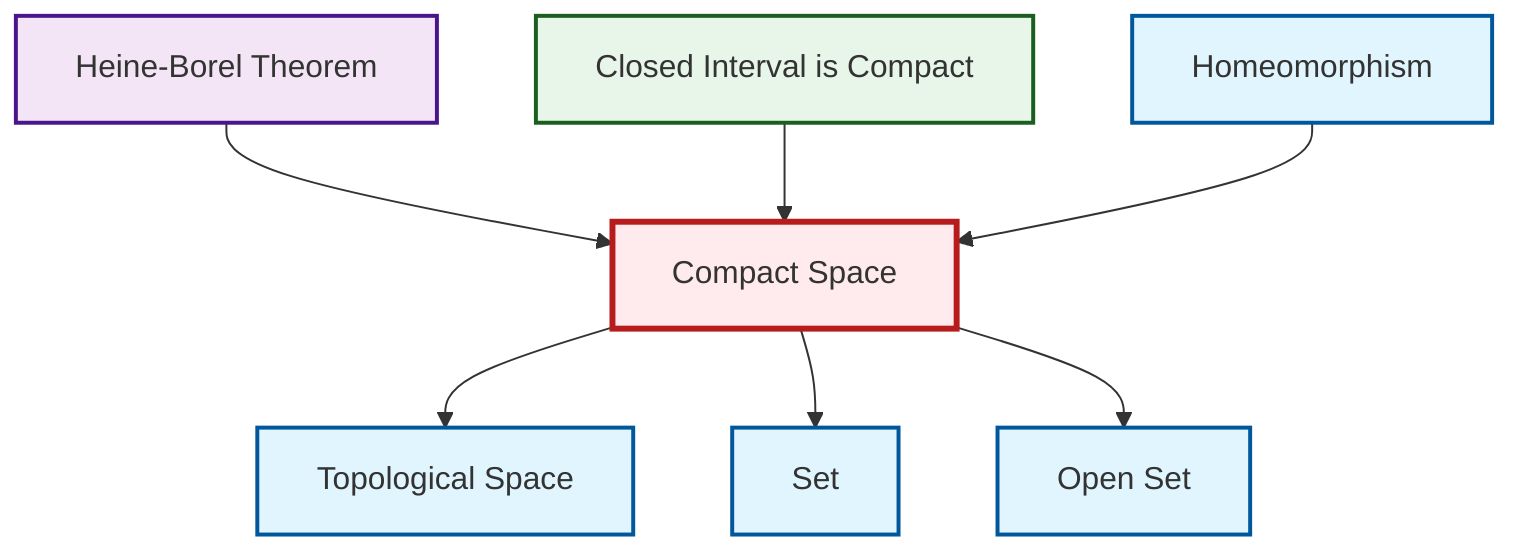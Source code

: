 graph TD
    classDef definition fill:#e1f5fe,stroke:#01579b,stroke-width:2px
    classDef theorem fill:#f3e5f5,stroke:#4a148c,stroke-width:2px
    classDef axiom fill:#fff3e0,stroke:#e65100,stroke-width:2px
    classDef example fill:#e8f5e9,stroke:#1b5e20,stroke-width:2px
    classDef current fill:#ffebee,stroke:#b71c1c,stroke-width:3px
    def-homeomorphism["Homeomorphism"]:::definition
    def-open-set["Open Set"]:::definition
    def-compact["Compact Space"]:::definition
    def-set["Set"]:::definition
    def-topological-space["Topological Space"]:::definition
    ex-closed-interval-compact["Closed Interval is Compact"]:::example
    thm-heine-borel["Heine-Borel Theorem"]:::theorem
    def-compact --> def-topological-space
    thm-heine-borel --> def-compact
    def-compact --> def-set
    ex-closed-interval-compact --> def-compact
    def-compact --> def-open-set
    def-homeomorphism --> def-compact
    class def-compact current
